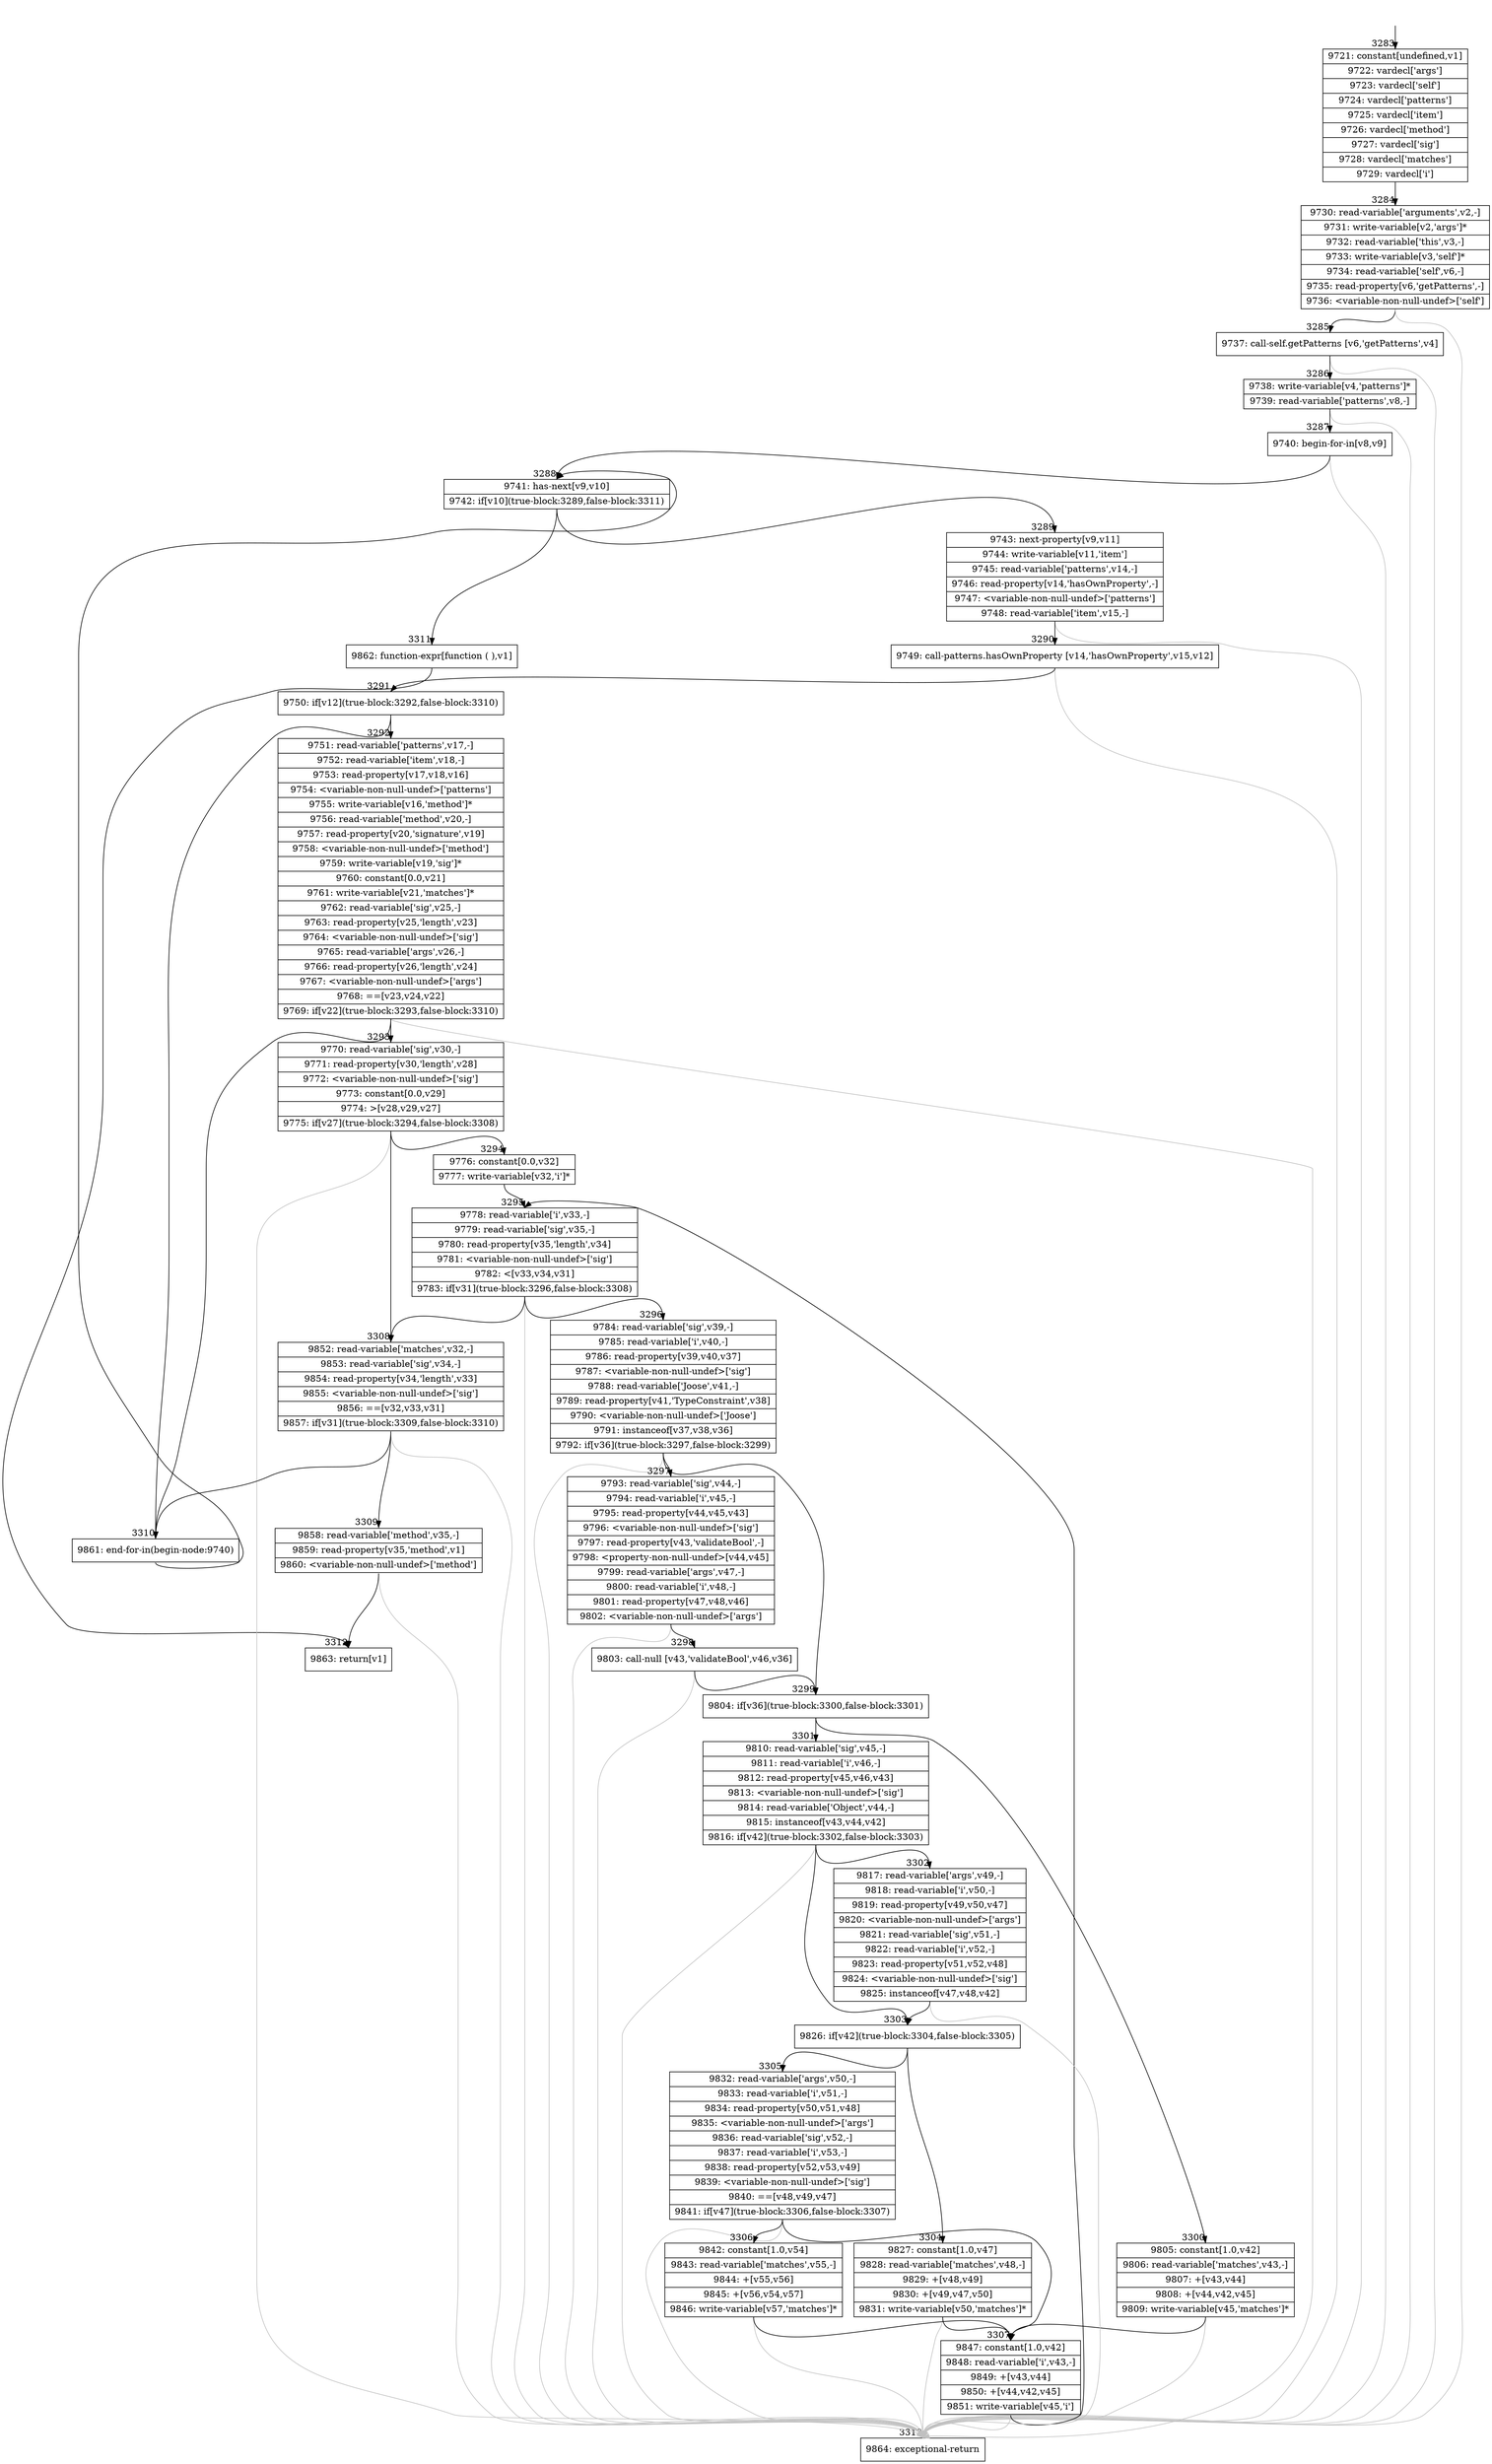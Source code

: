 digraph {
rankdir="TD"
BB_entry355[shape=none,label=""];
BB_entry355 -> BB3283 [tailport=s, headport=n, headlabel="    3283"]
BB3283 [shape=record label="{9721: constant[undefined,v1]|9722: vardecl['args']|9723: vardecl['self']|9724: vardecl['patterns']|9725: vardecl['item']|9726: vardecl['method']|9727: vardecl['sig']|9728: vardecl['matches']|9729: vardecl['i']}" ] 
BB3283 -> BB3284 [tailport=s, headport=n, headlabel="      3284"]
BB3284 [shape=record label="{9730: read-variable['arguments',v2,-]|9731: write-variable[v2,'args']*|9732: read-variable['this',v3,-]|9733: write-variable[v3,'self']*|9734: read-variable['self',v6,-]|9735: read-property[v6,'getPatterns',-]|9736: \<variable-non-null-undef\>['self']}" ] 
BB3284 -> BB3285 [tailport=s, headport=n, headlabel="      3285"]
BB3284 -> BB3313 [tailport=s, headport=n, color=gray, headlabel="      3313"]
BB3285 [shape=record label="{9737: call-self.getPatterns [v6,'getPatterns',v4]}" ] 
BB3285 -> BB3286 [tailport=s, headport=n, headlabel="      3286"]
BB3285 -> BB3313 [tailport=s, headport=n, color=gray]
BB3286 [shape=record label="{9738: write-variable[v4,'patterns']*|9739: read-variable['patterns',v8,-]}" ] 
BB3286 -> BB3287 [tailport=s, headport=n, headlabel="      3287"]
BB3286 -> BB3313 [tailport=s, headport=n, color=gray]
BB3287 [shape=record label="{9740: begin-for-in[v8,v9]}" ] 
BB3287 -> BB3288 [tailport=s, headport=n, headlabel="      3288"]
BB3287 -> BB3313 [tailport=s, headport=n, color=gray]
BB3288 [shape=record label="{9741: has-next[v9,v10]|9742: if[v10](true-block:3289,false-block:3311)}" ] 
BB3288 -> BB3289 [tailport=s, headport=n, headlabel="      3289"]
BB3288 -> BB3311 [tailport=s, headport=n, headlabel="      3311"]
BB3289 [shape=record label="{9743: next-property[v9,v11]|9744: write-variable[v11,'item']|9745: read-variable['patterns',v14,-]|9746: read-property[v14,'hasOwnProperty',-]|9747: \<variable-non-null-undef\>['patterns']|9748: read-variable['item',v15,-]}" ] 
BB3289 -> BB3290 [tailport=s, headport=n, headlabel="      3290"]
BB3289 -> BB3313 [tailport=s, headport=n, color=gray]
BB3290 [shape=record label="{9749: call-patterns.hasOwnProperty [v14,'hasOwnProperty',v15,v12]}" ] 
BB3290 -> BB3291 [tailport=s, headport=n, headlabel="      3291"]
BB3290 -> BB3313 [tailport=s, headport=n, color=gray]
BB3291 [shape=record label="{9750: if[v12](true-block:3292,false-block:3310)}" ] 
BB3291 -> BB3292 [tailport=s, headport=n, headlabel="      3292"]
BB3291 -> BB3310 [tailport=s, headport=n, headlabel="      3310"]
BB3292 [shape=record label="{9751: read-variable['patterns',v17,-]|9752: read-variable['item',v18,-]|9753: read-property[v17,v18,v16]|9754: \<variable-non-null-undef\>['patterns']|9755: write-variable[v16,'method']*|9756: read-variable['method',v20,-]|9757: read-property[v20,'signature',v19]|9758: \<variable-non-null-undef\>['method']|9759: write-variable[v19,'sig']*|9760: constant[0.0,v21]|9761: write-variable[v21,'matches']*|9762: read-variable['sig',v25,-]|9763: read-property[v25,'length',v23]|9764: \<variable-non-null-undef\>['sig']|9765: read-variable['args',v26,-]|9766: read-property[v26,'length',v24]|9767: \<variable-non-null-undef\>['args']|9768: ==[v23,v24,v22]|9769: if[v22](true-block:3293,false-block:3310)}" ] 
BB3292 -> BB3293 [tailport=s, headport=n, headlabel="      3293"]
BB3292 -> BB3310 [tailport=s, headport=n]
BB3292 -> BB3313 [tailport=s, headport=n, color=gray]
BB3293 [shape=record label="{9770: read-variable['sig',v30,-]|9771: read-property[v30,'length',v28]|9772: \<variable-non-null-undef\>['sig']|9773: constant[0.0,v29]|9774: \>[v28,v29,v27]|9775: if[v27](true-block:3294,false-block:3308)}" ] 
BB3293 -> BB3294 [tailport=s, headport=n, headlabel="      3294"]
BB3293 -> BB3308 [tailport=s, headport=n, headlabel="      3308"]
BB3293 -> BB3313 [tailport=s, headport=n, color=gray]
BB3294 [shape=record label="{9776: constant[0.0,v32]|9777: write-variable[v32,'i']*}" ] 
BB3294 -> BB3295 [tailport=s, headport=n, headlabel="      3295"]
BB3295 [shape=record label="{9778: read-variable['i',v33,-]|9779: read-variable['sig',v35,-]|9780: read-property[v35,'length',v34]|9781: \<variable-non-null-undef\>['sig']|9782: \<[v33,v34,v31]|9783: if[v31](true-block:3296,false-block:3308)}" ] 
BB3295 -> BB3296 [tailport=s, headport=n, headlabel="      3296"]
BB3295 -> BB3308 [tailport=s, headport=n]
BB3295 -> BB3313 [tailport=s, headport=n, color=gray]
BB3296 [shape=record label="{9784: read-variable['sig',v39,-]|9785: read-variable['i',v40,-]|9786: read-property[v39,v40,v37]|9787: \<variable-non-null-undef\>['sig']|9788: read-variable['Joose',v41,-]|9789: read-property[v41,'TypeConstraint',v38]|9790: \<variable-non-null-undef\>['Joose']|9791: instanceof[v37,v38,v36]|9792: if[v36](true-block:3297,false-block:3299)}" ] 
BB3296 -> BB3299 [tailport=s, headport=n, headlabel="      3299"]
BB3296 -> BB3297 [tailport=s, headport=n, headlabel="      3297"]
BB3296 -> BB3313 [tailport=s, headport=n, color=gray]
BB3297 [shape=record label="{9793: read-variable['sig',v44,-]|9794: read-variable['i',v45,-]|9795: read-property[v44,v45,v43]|9796: \<variable-non-null-undef\>['sig']|9797: read-property[v43,'validateBool',-]|9798: \<property-non-null-undef\>[v44,v45]|9799: read-variable['args',v47,-]|9800: read-variable['i',v48,-]|9801: read-property[v47,v48,v46]|9802: \<variable-non-null-undef\>['args']}" ] 
BB3297 -> BB3298 [tailport=s, headport=n, headlabel="      3298"]
BB3297 -> BB3313 [tailport=s, headport=n, color=gray]
BB3298 [shape=record label="{9803: call-null [v43,'validateBool',v46,v36]}" ] 
BB3298 -> BB3299 [tailport=s, headport=n]
BB3298 -> BB3313 [tailport=s, headport=n, color=gray]
BB3299 [shape=record label="{9804: if[v36](true-block:3300,false-block:3301)}" ] 
BB3299 -> BB3300 [tailport=s, headport=n, headlabel="      3300"]
BB3299 -> BB3301 [tailport=s, headport=n, headlabel="      3301"]
BB3300 [shape=record label="{9805: constant[1.0,v42]|9806: read-variable['matches',v43,-]|9807: +[v43,v44]|9808: +[v44,v42,v45]|9809: write-variable[v45,'matches']*}" ] 
BB3300 -> BB3307 [tailport=s, headport=n, headlabel="      3307"]
BB3300 -> BB3313 [tailport=s, headport=n, color=gray]
BB3301 [shape=record label="{9810: read-variable['sig',v45,-]|9811: read-variable['i',v46,-]|9812: read-property[v45,v46,v43]|9813: \<variable-non-null-undef\>['sig']|9814: read-variable['Object',v44,-]|9815: instanceof[v43,v44,v42]|9816: if[v42](true-block:3302,false-block:3303)}" ] 
BB3301 -> BB3303 [tailport=s, headport=n, headlabel="      3303"]
BB3301 -> BB3302 [tailport=s, headport=n, headlabel="      3302"]
BB3301 -> BB3313 [tailport=s, headport=n, color=gray]
BB3302 [shape=record label="{9817: read-variable['args',v49,-]|9818: read-variable['i',v50,-]|9819: read-property[v49,v50,v47]|9820: \<variable-non-null-undef\>['args']|9821: read-variable['sig',v51,-]|9822: read-variable['i',v52,-]|9823: read-property[v51,v52,v48]|9824: \<variable-non-null-undef\>['sig']|9825: instanceof[v47,v48,v42]}" ] 
BB3302 -> BB3303 [tailport=s, headport=n]
BB3302 -> BB3313 [tailport=s, headport=n, color=gray]
BB3303 [shape=record label="{9826: if[v42](true-block:3304,false-block:3305)}" ] 
BB3303 -> BB3304 [tailport=s, headport=n, headlabel="      3304"]
BB3303 -> BB3305 [tailport=s, headport=n, headlabel="      3305"]
BB3304 [shape=record label="{9827: constant[1.0,v47]|9828: read-variable['matches',v48,-]|9829: +[v48,v49]|9830: +[v49,v47,v50]|9831: write-variable[v50,'matches']*}" ] 
BB3304 -> BB3307 [tailport=s, headport=n]
BB3304 -> BB3313 [tailport=s, headport=n, color=gray]
BB3305 [shape=record label="{9832: read-variable['args',v50,-]|9833: read-variable['i',v51,-]|9834: read-property[v50,v51,v48]|9835: \<variable-non-null-undef\>['args']|9836: read-variable['sig',v52,-]|9837: read-variable['i',v53,-]|9838: read-property[v52,v53,v49]|9839: \<variable-non-null-undef\>['sig']|9840: ==[v48,v49,v47]|9841: if[v47](true-block:3306,false-block:3307)}" ] 
BB3305 -> BB3306 [tailport=s, headport=n, headlabel="      3306"]
BB3305 -> BB3307 [tailport=s, headport=n]
BB3305 -> BB3313 [tailport=s, headport=n, color=gray]
BB3306 [shape=record label="{9842: constant[1.0,v54]|9843: read-variable['matches',v55,-]|9844: +[v55,v56]|9845: +[v56,v54,v57]|9846: write-variable[v57,'matches']*}" ] 
BB3306 -> BB3307 [tailport=s, headport=n]
BB3306 -> BB3313 [tailport=s, headport=n, color=gray]
BB3307 [shape=record label="{9847: constant[1.0,v42]|9848: read-variable['i',v43,-]|9849: +[v43,v44]|9850: +[v44,v42,v45]|9851: write-variable[v45,'i']}" ] 
BB3307 -> BB3295 [tailport=s, headport=n]
BB3307 -> BB3313 [tailport=s, headport=n, color=gray]
BB3308 [shape=record label="{9852: read-variable['matches',v32,-]|9853: read-variable['sig',v34,-]|9854: read-property[v34,'length',v33]|9855: \<variable-non-null-undef\>['sig']|9856: ==[v32,v33,v31]|9857: if[v31](true-block:3309,false-block:3310)}" ] 
BB3308 -> BB3309 [tailport=s, headport=n, headlabel="      3309"]
BB3308 -> BB3310 [tailport=s, headport=n]
BB3308 -> BB3313 [tailport=s, headport=n, color=gray]
BB3309 [shape=record label="{9858: read-variable['method',v35,-]|9859: read-property[v35,'method',v1]|9860: \<variable-non-null-undef\>['method']}" ] 
BB3309 -> BB3312 [tailport=s, headport=n, headlabel="      3312"]
BB3309 -> BB3313 [tailport=s, headport=n, color=gray]
BB3310 [shape=record label="{9861: end-for-in(begin-node:9740)}" ] 
BB3310 -> BB3288 [tailport=s, headport=n]
BB3311 [shape=record label="{9862: function-expr[function ( ),v1]}" ] 
BB3311 -> BB3312 [tailport=s, headport=n]
BB3312 [shape=record label="{9863: return[v1]}" ] 
BB3313 [shape=record label="{9864: exceptional-return}" ] 
//#$~ 3777
}
